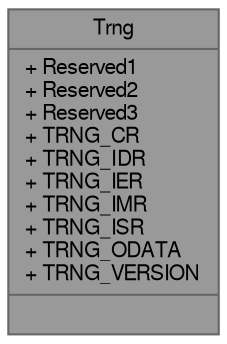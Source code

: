 digraph "Trng"
{
 // LATEX_PDF_SIZE
  bgcolor="transparent";
  edge [fontname=FreeSans,fontsize=10,labelfontname=FreeSans,labelfontsize=10];
  node [fontname=FreeSans,fontsize=10,shape=box,height=0.2,width=0.4];
  Node1 [shape=record,label="{Trng\n|+ Reserved1\l+ Reserved2\l+ Reserved3\l+ TRNG_CR\l+ TRNG_IDR\l+ TRNG_IER\l+ TRNG_IMR\l+ TRNG_ISR\l+ TRNG_ODATA\l+ TRNG_VERSION\l|}",height=0.2,width=0.4,color="gray40", fillcolor="grey60", style="filled", fontcolor="black",tooltip="Trng hardware registers."];
}
